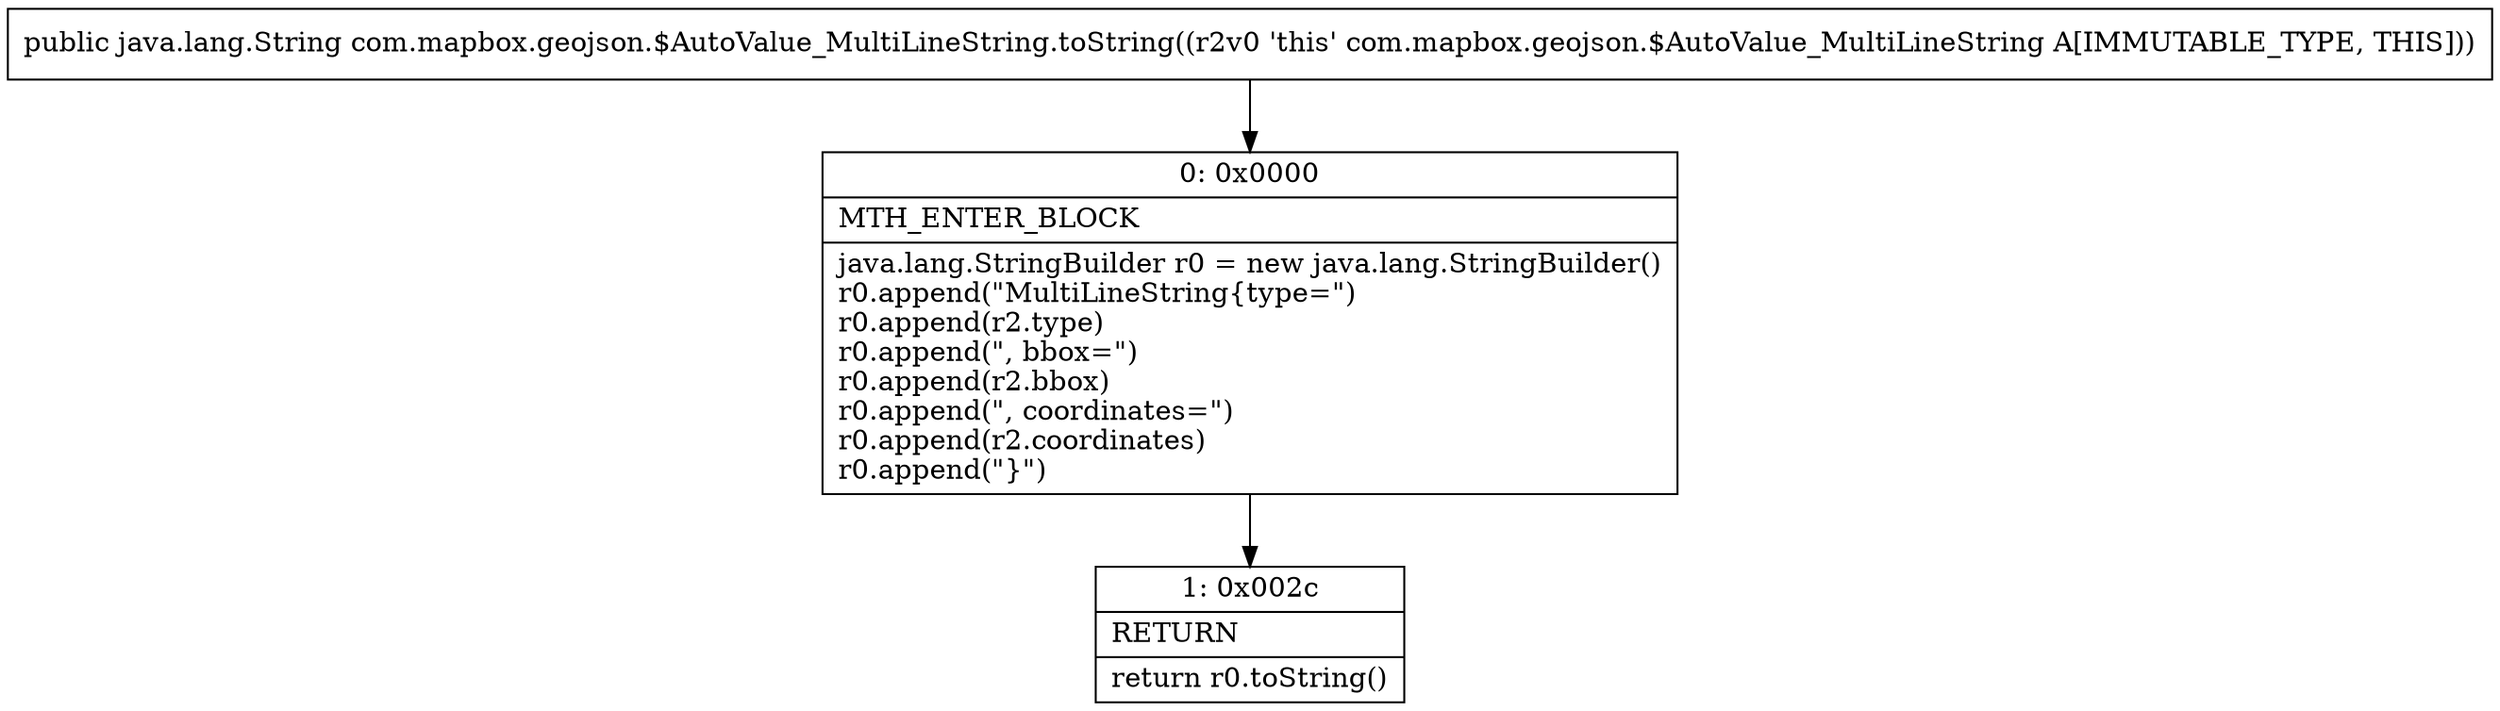 digraph "CFG forcom.mapbox.geojson.$AutoValue_MultiLineString.toString()Ljava\/lang\/String;" {
Node_0 [shape=record,label="{0\:\ 0x0000|MTH_ENTER_BLOCK\l|java.lang.StringBuilder r0 = new java.lang.StringBuilder()\lr0.append(\"MultiLineString\{type=\")\lr0.append(r2.type)\lr0.append(\", bbox=\")\lr0.append(r2.bbox)\lr0.append(\", coordinates=\")\lr0.append(r2.coordinates)\lr0.append(\"\}\")\l}"];
Node_1 [shape=record,label="{1\:\ 0x002c|RETURN\l|return r0.toString()\l}"];
MethodNode[shape=record,label="{public java.lang.String com.mapbox.geojson.$AutoValue_MultiLineString.toString((r2v0 'this' com.mapbox.geojson.$AutoValue_MultiLineString A[IMMUTABLE_TYPE, THIS])) }"];
MethodNode -> Node_0;
Node_0 -> Node_1;
}

